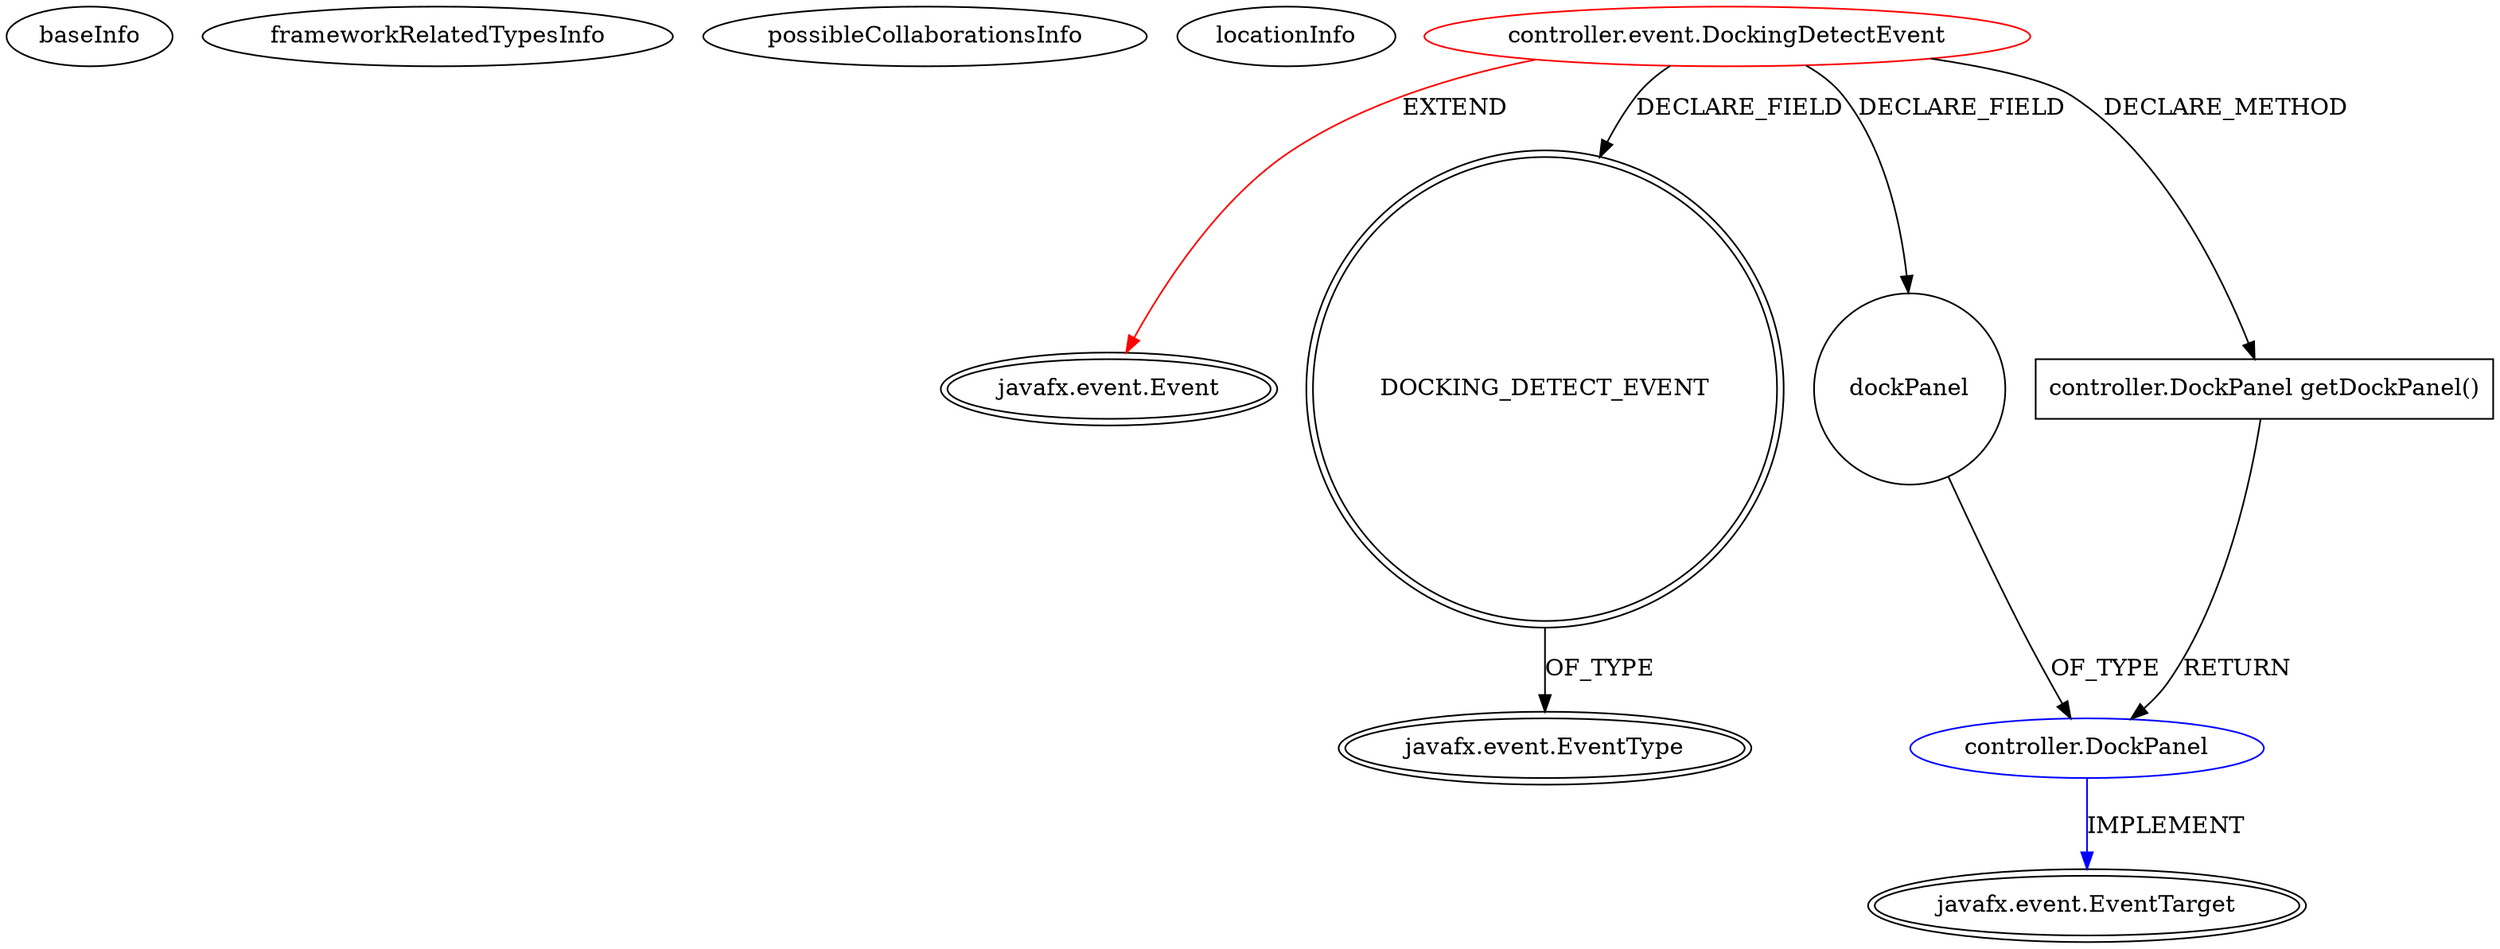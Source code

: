 digraph {
baseInfo[graphId=1688,category="extension_graph",isAnonymous=false,possibleRelation=true]
frameworkRelatedTypesInfo[0="javafx.event.Event"]
possibleCollaborationsInfo[0="1688~CLIENT_METHOD_DECLARATION-RETURN_TYPE-FIELD_DECLARATION-~javafx.event.Event ~javafx.event.EventTarget ~false~false"]
locationInfo[projectName="abuczko-JFXDockManager",filePath="/abuczko-JFXDockManager/JFXDockManager-master/JFXDockManager/src/controller/event/DockingDetectEvent.java",contextSignature="DockingDetectEvent",graphId="1688"]
0[label="controller.event.DockingDetectEvent",vertexType="ROOT_CLIENT_CLASS_DECLARATION",isFrameworkType=false,color=red]
1[label="javafx.event.Event",vertexType="FRAMEWORK_CLASS_TYPE",isFrameworkType=true,peripheries=2]
2[label="DOCKING_DETECT_EVENT",vertexType="FIELD_DECLARATION",isFrameworkType=true,peripheries=2,shape=circle]
3[label="javafx.event.EventType",vertexType="FRAMEWORK_CLASS_TYPE",isFrameworkType=true,peripheries=2]
4[label="dockPanel",vertexType="FIELD_DECLARATION",isFrameworkType=false,shape=circle]
5[label="controller.DockPanel",vertexType="REFERENCE_CLIENT_CLASS_DECLARATION",isFrameworkType=false,color=blue]
6[label="javafx.event.EventTarget",vertexType="FRAMEWORK_INTERFACE_TYPE",isFrameworkType=true,peripheries=2]
7[label="controller.DockPanel getDockPanel()",vertexType="CLIENT_METHOD_DECLARATION",isFrameworkType=false,shape=box]
0->1[label="EXTEND",color=red]
0->2[label="DECLARE_FIELD"]
2->3[label="OF_TYPE"]
0->4[label="DECLARE_FIELD"]
5->6[label="IMPLEMENT",color=blue]
4->5[label="OF_TYPE"]
0->7[label="DECLARE_METHOD"]
7->5[label="RETURN"]
}
